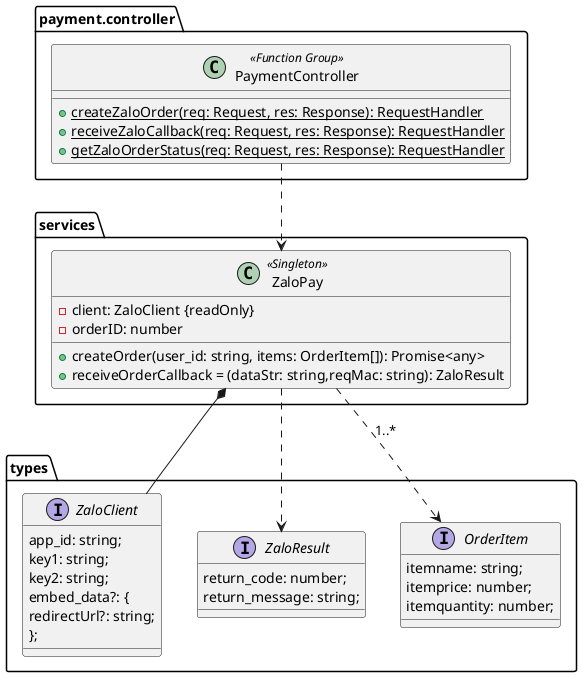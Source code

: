 @startuml

set separator none
package payment.controller {
    class PaymentController <<Function Group>> {
        + {static} createZaloOrder(req: Request, res: Response): RequestHandler
        + {static} receiveZaloCallback(req: Request, res: Response): RequestHandler
        + {static} getZaloOrderStatus(req: Request, res: Response): RequestHandler
    }
}

package services {
    class ZaloPay <<Singleton>> {
        - client: ZaloClient {readOnly}
        - orderID: number

        + createOrder(user_id: string, items: OrderItem[]): Promise<any>
        + receiveOrderCallback = (dataStr: string,reqMac: string): ZaloResult
    }
}

package types {
    interface ZaloClient {
      app_id: string;
      key1: string;
      key2: string;
      embed_data?: {
        redirectUrl?: string;
      };
    }
    interface ZaloResult {
      return_code: number;
      return_message: string;
    }
    interface OrderItem {
      itemname: string;
      itemprice: number;
      itemquantity: number;
    }
}

ZaloPay *-- ZaloClient
ZaloPay ..> ZaloResult
ZaloPay ..> OrderItem: 1..*

PaymentController ..> ZaloPay

@enduml